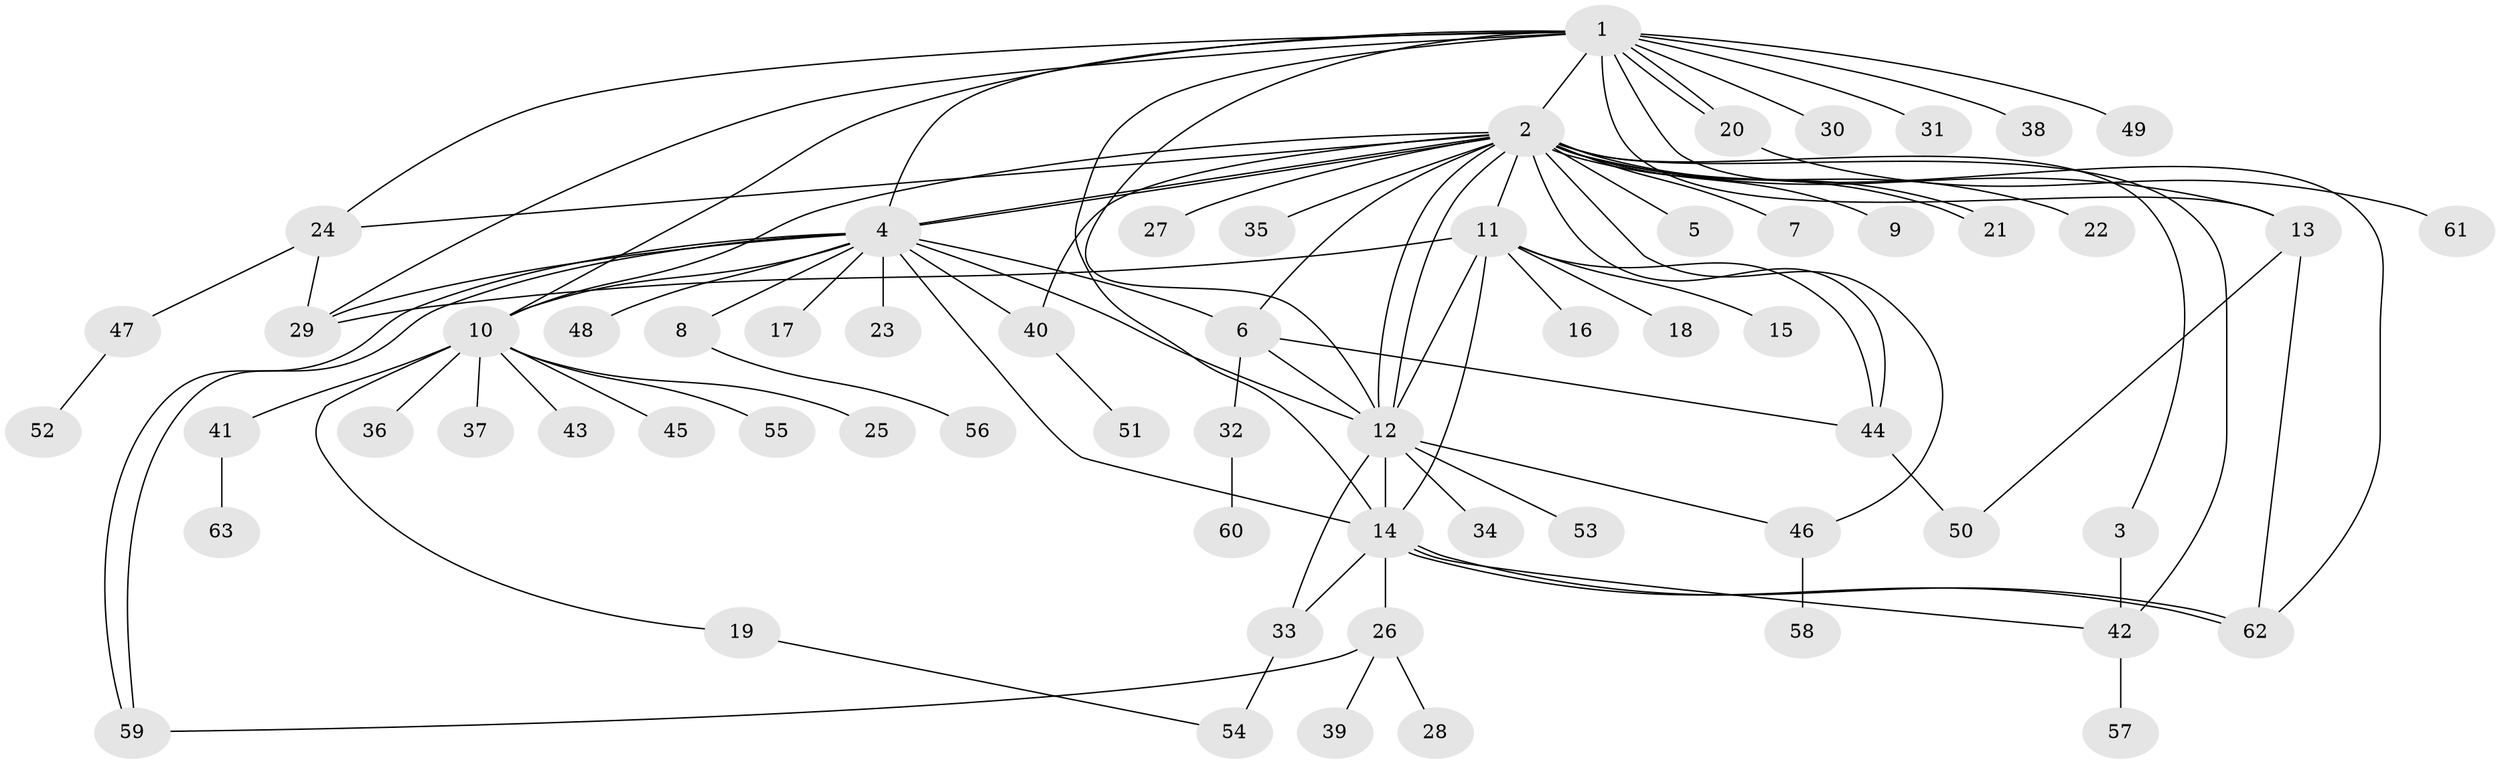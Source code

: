 // coarse degree distribution, {12: 0.021739130434782608, 24: 0.021739130434782608, 2: 0.10869565217391304, 13: 0.021739130434782608, 1: 0.6086956521739131, 5: 0.043478260869565216, 10: 0.021739130434782608, 6: 0.021739130434782608, 4: 0.06521739130434782, 9: 0.021739130434782608, 3: 0.043478260869565216}
// Generated by graph-tools (version 1.1) at 2025/41/03/06/25 10:41:47]
// undirected, 63 vertices, 96 edges
graph export_dot {
graph [start="1"]
  node [color=gray90,style=filled];
  1;
  2;
  3;
  4;
  5;
  6;
  7;
  8;
  9;
  10;
  11;
  12;
  13;
  14;
  15;
  16;
  17;
  18;
  19;
  20;
  21;
  22;
  23;
  24;
  25;
  26;
  27;
  28;
  29;
  30;
  31;
  32;
  33;
  34;
  35;
  36;
  37;
  38;
  39;
  40;
  41;
  42;
  43;
  44;
  45;
  46;
  47;
  48;
  49;
  50;
  51;
  52;
  53;
  54;
  55;
  56;
  57;
  58;
  59;
  60;
  61;
  62;
  63;
  1 -- 2;
  1 -- 4;
  1 -- 10;
  1 -- 12;
  1 -- 13;
  1 -- 14;
  1 -- 20;
  1 -- 20;
  1 -- 24;
  1 -- 29;
  1 -- 30;
  1 -- 31;
  1 -- 38;
  1 -- 49;
  1 -- 62;
  2 -- 3;
  2 -- 4;
  2 -- 4;
  2 -- 5;
  2 -- 6;
  2 -- 7;
  2 -- 9;
  2 -- 10;
  2 -- 11;
  2 -- 12;
  2 -- 12;
  2 -- 13;
  2 -- 21;
  2 -- 21;
  2 -- 22;
  2 -- 24;
  2 -- 27;
  2 -- 35;
  2 -- 40;
  2 -- 42;
  2 -- 44;
  2 -- 46;
  3 -- 42;
  4 -- 6;
  4 -- 8;
  4 -- 10;
  4 -- 12;
  4 -- 14;
  4 -- 17;
  4 -- 23;
  4 -- 29;
  4 -- 40;
  4 -- 48;
  4 -- 59;
  4 -- 59;
  6 -- 12;
  6 -- 32;
  6 -- 44;
  8 -- 56;
  10 -- 19;
  10 -- 25;
  10 -- 36;
  10 -- 37;
  10 -- 41;
  10 -- 43;
  10 -- 45;
  10 -- 55;
  11 -- 12;
  11 -- 14;
  11 -- 15;
  11 -- 16;
  11 -- 18;
  11 -- 29;
  11 -- 44;
  12 -- 14;
  12 -- 33;
  12 -- 34;
  12 -- 46;
  12 -- 53;
  13 -- 50;
  13 -- 62;
  14 -- 26;
  14 -- 33;
  14 -- 42;
  14 -- 62;
  14 -- 62;
  19 -- 54;
  20 -- 61;
  24 -- 29;
  24 -- 47;
  26 -- 28;
  26 -- 39;
  26 -- 59;
  32 -- 60;
  33 -- 54;
  40 -- 51;
  41 -- 63;
  42 -- 57;
  44 -- 50;
  46 -- 58;
  47 -- 52;
}

